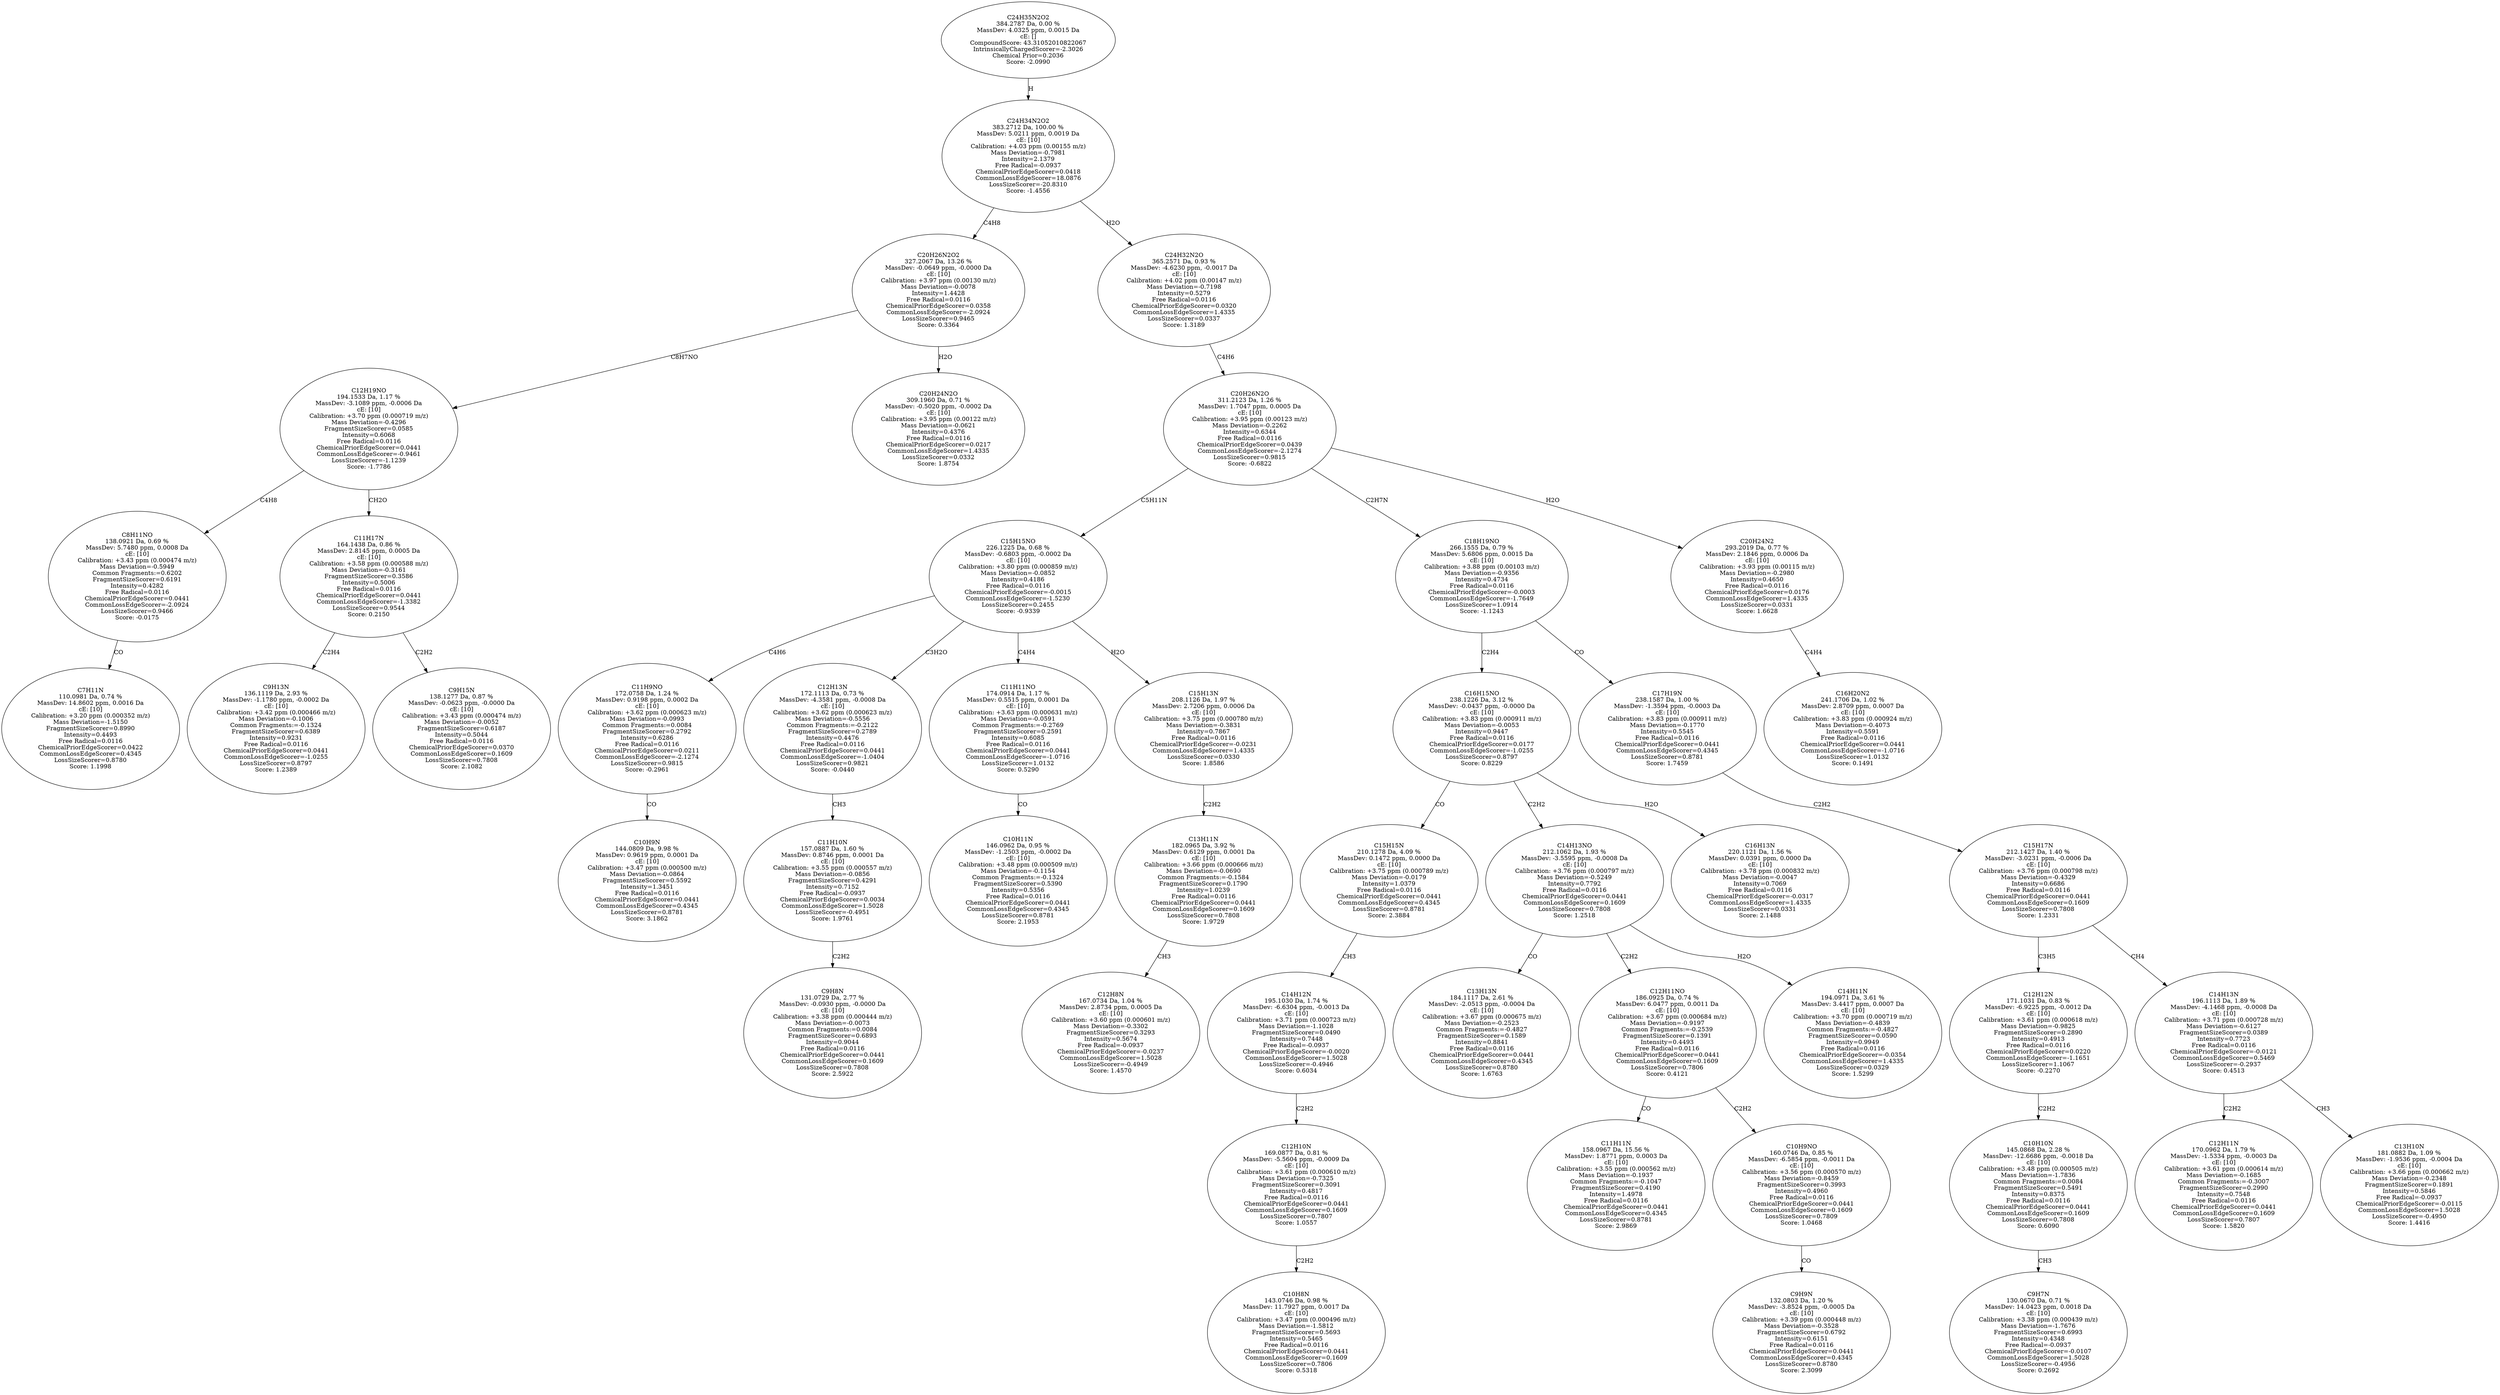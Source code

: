 strict digraph {
v1 [label="C7H11N\n110.0981 Da, 0.74 %\nMassDev: 14.8602 ppm, 0.0016 Da\ncE: [10]\nCalibration: +3.20 ppm (0.000352 m/z)\nMass Deviation=-1.5150\nFragmentSizeScorer=0.8990\nIntensity=0.4493\nFree Radical=0.0116\nChemicalPriorEdgeScorer=0.0422\nCommonLossEdgeScorer=0.4345\nLossSizeScorer=0.8780\nScore: 1.1998"];
v2 [label="C8H11NO\n138.0921 Da, 0.69 %\nMassDev: 5.7480 ppm, 0.0008 Da\ncE: [10]\nCalibration: +3.43 ppm (0.000474 m/z)\nMass Deviation=-0.5949\nCommon Fragments:=0.6202\nFragmentSizeScorer=0.6191\nIntensity=0.4282\nFree Radical=0.0116\nChemicalPriorEdgeScorer=0.0441\nCommonLossEdgeScorer=-2.0924\nLossSizeScorer=0.9466\nScore: -0.0175"];
v3 [label="C9H13N\n136.1119 Da, 2.93 %\nMassDev: -1.1780 ppm, -0.0002 Da\ncE: [10]\nCalibration: +3.42 ppm (0.000466 m/z)\nMass Deviation=-0.1006\nCommon Fragments:=-0.1324\nFragmentSizeScorer=0.6389\nIntensity=0.9231\nFree Radical=0.0116\nChemicalPriorEdgeScorer=0.0441\nCommonLossEdgeScorer=-1.0255\nLossSizeScorer=0.8797\nScore: 1.2389"];
v4 [label="C9H15N\n138.1277 Da, 0.87 %\nMassDev: -0.0623 ppm, -0.0000 Da\ncE: [10]\nCalibration: +3.43 ppm (0.000474 m/z)\nMass Deviation=-0.0052\nFragmentSizeScorer=0.6187\nIntensity=0.5044\nFree Radical=0.0116\nChemicalPriorEdgeScorer=0.0370\nCommonLossEdgeScorer=0.1609\nLossSizeScorer=0.7808\nScore: 2.1082"];
v5 [label="C11H17N\n164.1438 Da, 0.86 %\nMassDev: 2.8145 ppm, 0.0005 Da\ncE: [10]\nCalibration: +3.58 ppm (0.000588 m/z)\nMass Deviation=-0.3161\nFragmentSizeScorer=0.3586\nIntensity=0.5006\nFree Radical=0.0116\nChemicalPriorEdgeScorer=0.0441\nCommonLossEdgeScorer=-1.3382\nLossSizeScorer=0.9544\nScore: 0.2150"];
v6 [label="C12H19NO\n194.1533 Da, 1.17 %\nMassDev: -3.1089 ppm, -0.0006 Da\ncE: [10]\nCalibration: +3.70 ppm (0.000719 m/z)\nMass Deviation=-0.4296\nFragmentSizeScorer=0.0585\nIntensity=0.6068\nFree Radical=0.0116\nChemicalPriorEdgeScorer=0.0441\nCommonLossEdgeScorer=-0.9461\nLossSizeScorer=-1.1239\nScore: -1.7786"];
v7 [label="C20H24N2O\n309.1960 Da, 0.71 %\nMassDev: -0.5020 ppm, -0.0002 Da\ncE: [10]\nCalibration: +3.95 ppm (0.00122 m/z)\nMass Deviation=-0.0621\nIntensity=0.4376\nFree Radical=0.0116\nChemicalPriorEdgeScorer=0.0217\nCommonLossEdgeScorer=1.4335\nLossSizeScorer=0.0332\nScore: 1.8754"];
v8 [label="C20H26N2O2\n327.2067 Da, 13.26 %\nMassDev: -0.0649 ppm, -0.0000 Da\ncE: [10]\nCalibration: +3.97 ppm (0.00130 m/z)\nMass Deviation=-0.0078\nIntensity=1.4428\nFree Radical=0.0116\nChemicalPriorEdgeScorer=0.0358\nCommonLossEdgeScorer=-2.0924\nLossSizeScorer=0.9465\nScore: 0.3364"];
v9 [label="C10H9N\n144.0809 Da, 9.98 %\nMassDev: 0.9619 ppm, 0.0001 Da\ncE: [10]\nCalibration: +3.47 ppm (0.000500 m/z)\nMass Deviation=-0.0864\nFragmentSizeScorer=0.5592\nIntensity=1.3451\nFree Radical=0.0116\nChemicalPriorEdgeScorer=0.0441\nCommonLossEdgeScorer=0.4345\nLossSizeScorer=0.8781\nScore: 3.1862"];
v10 [label="C11H9NO\n172.0758 Da, 1.24 %\nMassDev: 0.9198 ppm, 0.0002 Da\ncE: [10]\nCalibration: +3.62 ppm (0.000623 m/z)\nMass Deviation=-0.0993\nCommon Fragments:=0.0084\nFragmentSizeScorer=0.2792\nIntensity=0.6286\nFree Radical=0.0116\nChemicalPriorEdgeScorer=0.0211\nCommonLossEdgeScorer=-2.1274\nLossSizeScorer=0.9815\nScore: -0.2961"];
v11 [label="C9H8N\n131.0729 Da, 2.77 %\nMassDev: -0.0930 ppm, -0.0000 Da\ncE: [10]\nCalibration: +3.38 ppm (0.000444 m/z)\nMass Deviation=-0.0073\nCommon Fragments:=0.0084\nFragmentSizeScorer=0.6893\nIntensity=0.9044\nFree Radical=0.0116\nChemicalPriorEdgeScorer=0.0441\nCommonLossEdgeScorer=0.1609\nLossSizeScorer=0.7808\nScore: 2.5922"];
v12 [label="C11H10N\n157.0887 Da, 1.60 %\nMassDev: 0.8746 ppm, 0.0001 Da\ncE: [10]\nCalibration: +3.55 ppm (0.000557 m/z)\nMass Deviation=-0.0856\nFragmentSizeScorer=0.4291\nIntensity=0.7152\nFree Radical=-0.0937\nChemicalPriorEdgeScorer=0.0034\nCommonLossEdgeScorer=1.5028\nLossSizeScorer=-0.4951\nScore: 1.9761"];
v13 [label="C12H13N\n172.1113 Da, 0.73 %\nMassDev: -4.3581 ppm, -0.0008 Da\ncE: [10]\nCalibration: +3.62 ppm (0.000623 m/z)\nMass Deviation=-0.5556\nCommon Fragments:=-0.2122\nFragmentSizeScorer=0.2789\nIntensity=0.4476\nFree Radical=0.0116\nChemicalPriorEdgeScorer=0.0441\nCommonLossEdgeScorer=-1.0404\nLossSizeScorer=0.9821\nScore: -0.0440"];
v14 [label="C10H11N\n146.0962 Da, 0.95 %\nMassDev: -1.2503 ppm, -0.0002 Da\ncE: [10]\nCalibration: +3.48 ppm (0.000509 m/z)\nMass Deviation=-0.1154\nCommon Fragments:=-0.1324\nFragmentSizeScorer=0.5390\nIntensity=0.5356\nFree Radical=0.0116\nChemicalPriorEdgeScorer=0.0441\nCommonLossEdgeScorer=0.4345\nLossSizeScorer=0.8781\nScore: 2.1953"];
v15 [label="C11H11NO\n174.0914 Da, 1.17 %\nMassDev: 0.5515 ppm, 0.0001 Da\ncE: [10]\nCalibration: +3.63 ppm (0.000631 m/z)\nMass Deviation=-0.0591\nCommon Fragments:=-0.2769\nFragmentSizeScorer=0.2591\nIntensity=0.6085\nFree Radical=0.0116\nChemicalPriorEdgeScorer=0.0441\nCommonLossEdgeScorer=-1.0716\nLossSizeScorer=1.0132\nScore: 0.5290"];
v16 [label="C12H8N\n167.0734 Da, 1.04 %\nMassDev: 2.8734 ppm, 0.0005 Da\ncE: [10]\nCalibration: +3.60 ppm (0.000601 m/z)\nMass Deviation=-0.3302\nFragmentSizeScorer=0.3293\nIntensity=0.5674\nFree Radical=-0.0937\nChemicalPriorEdgeScorer=-0.0237\nCommonLossEdgeScorer=1.5028\nLossSizeScorer=-0.4949\nScore: 1.4570"];
v17 [label="C13H11N\n182.0965 Da, 3.92 %\nMassDev: 0.6129 ppm, 0.0001 Da\ncE: [10]\nCalibration: +3.66 ppm (0.000666 m/z)\nMass Deviation=-0.0690\nCommon Fragments:=-0.1584\nFragmentSizeScorer=0.1790\nIntensity=1.0239\nFree Radical=0.0116\nChemicalPriorEdgeScorer=0.0441\nCommonLossEdgeScorer=0.1609\nLossSizeScorer=0.7808\nScore: 1.9729"];
v18 [label="C15H13N\n208.1126 Da, 1.97 %\nMassDev: 2.7206 ppm, 0.0006 Da\ncE: [10]\nCalibration: +3.75 ppm (0.000780 m/z)\nMass Deviation=-0.3831\nIntensity=0.7867\nFree Radical=0.0116\nChemicalPriorEdgeScorer=-0.0231\nCommonLossEdgeScorer=1.4335\nLossSizeScorer=0.0330\nScore: 1.8586"];
v19 [label="C15H15NO\n226.1225 Da, 0.68 %\nMassDev: -0.6803 ppm, -0.0002 Da\ncE: [10]\nCalibration: +3.80 ppm (0.000859 m/z)\nMass Deviation=-0.0852\nIntensity=0.4186\nFree Radical=0.0116\nChemicalPriorEdgeScorer=-0.0015\nCommonLossEdgeScorer=-1.5230\nLossSizeScorer=0.2455\nScore: -0.9339"];
v20 [label="C10H8N\n143.0746 Da, 0.98 %\nMassDev: 11.7927 ppm, 0.0017 Da\ncE: [10]\nCalibration: +3.47 ppm (0.000496 m/z)\nMass Deviation=-1.5812\nFragmentSizeScorer=0.5693\nIntensity=0.5465\nFree Radical=0.0116\nChemicalPriorEdgeScorer=0.0441\nCommonLossEdgeScorer=0.1609\nLossSizeScorer=0.7806\nScore: 0.5318"];
v21 [label="C12H10N\n169.0877 Da, 0.81 %\nMassDev: -5.5604 ppm, -0.0009 Da\ncE: [10]\nCalibration: +3.61 ppm (0.000610 m/z)\nMass Deviation=-0.7325\nFragmentSizeScorer=0.3091\nIntensity=0.4817\nFree Radical=0.0116\nChemicalPriorEdgeScorer=0.0441\nCommonLossEdgeScorer=0.1609\nLossSizeScorer=0.7807\nScore: 1.0557"];
v22 [label="C14H12N\n195.1030 Da, 1.74 %\nMassDev: -6.6304 ppm, -0.0013 Da\ncE: [10]\nCalibration: +3.71 ppm (0.000723 m/z)\nMass Deviation=-1.1028\nFragmentSizeScorer=0.0490\nIntensity=0.7448\nFree Radical=-0.0937\nChemicalPriorEdgeScorer=-0.0020\nCommonLossEdgeScorer=1.5028\nLossSizeScorer=-0.4946\nScore: 0.6034"];
v23 [label="C15H15N\n210.1278 Da, 4.09 %\nMassDev: 0.1472 ppm, 0.0000 Da\ncE: [10]\nCalibration: +3.75 ppm (0.000789 m/z)\nMass Deviation=-0.0179\nIntensity=1.0379\nFree Radical=0.0116\nChemicalPriorEdgeScorer=0.0441\nCommonLossEdgeScorer=0.4345\nLossSizeScorer=0.8781\nScore: 2.3884"];
v24 [label="C13H13N\n184.1117 Da, 2.61 %\nMassDev: -2.0513 ppm, -0.0004 Da\ncE: [10]\nCalibration: +3.67 ppm (0.000675 m/z)\nMass Deviation=-0.2523\nCommon Fragments:=-0.4827\nFragmentSizeScorer=0.1589\nIntensity=0.8841\nFree Radical=0.0116\nChemicalPriorEdgeScorer=0.0441\nCommonLossEdgeScorer=0.4345\nLossSizeScorer=0.8780\nScore: 1.6763"];
v25 [label="C11H11N\n158.0967 Da, 15.56 %\nMassDev: 1.8771 ppm, 0.0003 Da\ncE: [10]\nCalibration: +3.55 ppm (0.000562 m/z)\nMass Deviation=-0.1937\nCommon Fragments:=-0.1047\nFragmentSizeScorer=0.4190\nIntensity=1.4978\nFree Radical=0.0116\nChemicalPriorEdgeScorer=0.0441\nCommonLossEdgeScorer=0.4345\nLossSizeScorer=0.8781\nScore: 2.9869"];
v26 [label="C9H9N\n132.0803 Da, 1.20 %\nMassDev: -3.8524 ppm, -0.0005 Da\ncE: [10]\nCalibration: +3.39 ppm (0.000448 m/z)\nMass Deviation=-0.3528\nFragmentSizeScorer=0.6792\nIntensity=0.6151\nFree Radical=0.0116\nChemicalPriorEdgeScorer=0.0441\nCommonLossEdgeScorer=0.4345\nLossSizeScorer=0.8780\nScore: 2.3099"];
v27 [label="C10H9NO\n160.0746 Da, 0.85 %\nMassDev: -6.5854 ppm, -0.0011 Da\ncE: [10]\nCalibration: +3.56 ppm (0.000570 m/z)\nMass Deviation=-0.8459\nFragmentSizeScorer=0.3993\nIntensity=0.4960\nFree Radical=0.0116\nChemicalPriorEdgeScorer=0.0441\nCommonLossEdgeScorer=0.1609\nLossSizeScorer=0.7809\nScore: 1.0468"];
v28 [label="C12H11NO\n186.0925 Da, 0.74 %\nMassDev: 6.0477 ppm, 0.0011 Da\ncE: [10]\nCalibration: +3.67 ppm (0.000684 m/z)\nMass Deviation=-0.9197\nCommon Fragments:=-0.2539\nFragmentSizeScorer=0.1391\nIntensity=0.4493\nFree Radical=0.0116\nChemicalPriorEdgeScorer=0.0441\nCommonLossEdgeScorer=0.1609\nLossSizeScorer=0.7806\nScore: 0.4121"];
v29 [label="C14H11N\n194.0971 Da, 3.61 %\nMassDev: 3.4417 ppm, 0.0007 Da\ncE: [10]\nCalibration: +3.70 ppm (0.000719 m/z)\nMass Deviation=-0.4839\nCommon Fragments:=-0.4827\nFragmentSizeScorer=0.0590\nIntensity=0.9949\nFree Radical=0.0116\nChemicalPriorEdgeScorer=-0.0354\nCommonLossEdgeScorer=1.4335\nLossSizeScorer=0.0329\nScore: 1.5299"];
v30 [label="C14H13NO\n212.1062 Da, 1.93 %\nMassDev: -3.5595 ppm, -0.0008 Da\ncE: [10]\nCalibration: +3.76 ppm (0.000797 m/z)\nMass Deviation=-0.5249\nIntensity=0.7792\nFree Radical=0.0116\nChemicalPriorEdgeScorer=0.0441\nCommonLossEdgeScorer=0.1609\nLossSizeScorer=0.7808\nScore: 1.2518"];
v31 [label="C16H13N\n220.1121 Da, 1.56 %\nMassDev: 0.0391 ppm, 0.0000 Da\ncE: [10]\nCalibration: +3.78 ppm (0.000832 m/z)\nMass Deviation=-0.0047\nIntensity=0.7069\nFree Radical=0.0116\nChemicalPriorEdgeScorer=-0.0317\nCommonLossEdgeScorer=1.4335\nLossSizeScorer=0.0331\nScore: 2.1488"];
v32 [label="C16H15NO\n238.1226 Da, 3.12 %\nMassDev: -0.0437 ppm, -0.0000 Da\ncE: [10]\nCalibration: +3.83 ppm (0.000911 m/z)\nMass Deviation=-0.0053\nIntensity=0.9447\nFree Radical=0.0116\nChemicalPriorEdgeScorer=0.0177\nCommonLossEdgeScorer=-1.0255\nLossSizeScorer=0.8797\nScore: 0.8229"];
v33 [label="C9H7N\n130.0670 Da, 0.71 %\nMassDev: 14.0423 ppm, 0.0018 Da\ncE: [10]\nCalibration: +3.38 ppm (0.000439 m/z)\nMass Deviation=-1.7676\nFragmentSizeScorer=0.6993\nIntensity=0.4348\nFree Radical=-0.0937\nChemicalPriorEdgeScorer=-0.0107\nCommonLossEdgeScorer=1.5028\nLossSizeScorer=-0.4956\nScore: 0.2692"];
v34 [label="C10H10N\n145.0868 Da, 2.28 %\nMassDev: -12.6686 ppm, -0.0018 Da\ncE: [10]\nCalibration: +3.48 ppm (0.000505 m/z)\nMass Deviation=-1.7836\nCommon Fragments:=0.0084\nFragmentSizeScorer=0.5491\nIntensity=0.8375\nFree Radical=0.0116\nChemicalPriorEdgeScorer=0.0441\nCommonLossEdgeScorer=0.1609\nLossSizeScorer=0.7808\nScore: 0.6090"];
v35 [label="C12H12N\n171.1031 Da, 0.83 %\nMassDev: -6.9225 ppm, -0.0012 Da\ncE: [10]\nCalibration: +3.61 ppm (0.000618 m/z)\nMass Deviation=-0.9825\nFragmentSizeScorer=0.2890\nIntensity=0.4913\nFree Radical=0.0116\nChemicalPriorEdgeScorer=0.0220\nCommonLossEdgeScorer=-1.1651\nLossSizeScorer=1.1067\nScore: -0.2270"];
v36 [label="C12H11N\n170.0962 Da, 1.79 %\nMassDev: -1.5334 ppm, -0.0003 Da\ncE: [10]\nCalibration: +3.61 ppm (0.000614 m/z)\nMass Deviation=-0.1685\nCommon Fragments:=-0.3007\nFragmentSizeScorer=0.2990\nIntensity=0.7548\nFree Radical=0.0116\nChemicalPriorEdgeScorer=0.0441\nCommonLossEdgeScorer=0.1609\nLossSizeScorer=0.7807\nScore: 1.5820"];
v37 [label="C13H10N\n181.0882 Da, 1.09 %\nMassDev: -1.9536 ppm, -0.0004 Da\ncE: [10]\nCalibration: +3.66 ppm (0.000662 m/z)\nMass Deviation=-0.2348\nFragmentSizeScorer=0.1891\nIntensity=0.5846\nFree Radical=-0.0937\nChemicalPriorEdgeScorer=-0.0115\nCommonLossEdgeScorer=1.5028\nLossSizeScorer=-0.4950\nScore: 1.4416"];
v38 [label="C14H13N\n196.1113 Da, 1.89 %\nMassDev: -4.1468 ppm, -0.0008 Da\ncE: [10]\nCalibration: +3.71 ppm (0.000728 m/z)\nMass Deviation=-0.6127\nFragmentSizeScorer=0.0389\nIntensity=0.7723\nFree Radical=0.0116\nChemicalPriorEdgeScorer=-0.0121\nCommonLossEdgeScorer=0.5469\nLossSizeScorer=-0.2937\nScore: 0.4513"];
v39 [label="C15H17N\n212.1427 Da, 1.40 %\nMassDev: -3.0231 ppm, -0.0006 Da\ncE: [10]\nCalibration: +3.76 ppm (0.000798 m/z)\nMass Deviation=-0.4329\nIntensity=0.6686\nFree Radical=0.0116\nChemicalPriorEdgeScorer=0.0441\nCommonLossEdgeScorer=0.1609\nLossSizeScorer=0.7808\nScore: 1.2331"];
v40 [label="C17H19N\n238.1587 Da, 1.00 %\nMassDev: -1.3594 ppm, -0.0003 Da\ncE: [10]\nCalibration: +3.83 ppm (0.000911 m/z)\nMass Deviation=-0.1770\nIntensity=0.5545\nFree Radical=0.0116\nChemicalPriorEdgeScorer=0.0441\nCommonLossEdgeScorer=0.4345\nLossSizeScorer=0.8781\nScore: 1.7459"];
v41 [label="C18H19NO\n266.1555 Da, 0.79 %\nMassDev: 5.6806 ppm, 0.0015 Da\ncE: [10]\nCalibration: +3.88 ppm (0.00103 m/z)\nMass Deviation=-0.9356\nIntensity=0.4734\nFree Radical=0.0116\nChemicalPriorEdgeScorer=-0.0003\nCommonLossEdgeScorer=-1.7649\nLossSizeScorer=1.0914\nScore: -1.1243"];
v42 [label="C16H20N2\n241.1706 Da, 1.02 %\nMassDev: 2.8709 ppm, 0.0007 Da\ncE: [10]\nCalibration: +3.83 ppm (0.000924 m/z)\nMass Deviation=-0.4073\nIntensity=0.5591\nFree Radical=0.0116\nChemicalPriorEdgeScorer=0.0441\nCommonLossEdgeScorer=-1.0716\nLossSizeScorer=1.0132\nScore: 0.1491"];
v43 [label="C20H24N2\n293.2019 Da, 0.77 %\nMassDev: 2.1846 ppm, 0.0006 Da\ncE: [10]\nCalibration: +3.93 ppm (0.00115 m/z)\nMass Deviation=-0.2980\nIntensity=0.4650\nFree Radical=0.0116\nChemicalPriorEdgeScorer=0.0176\nCommonLossEdgeScorer=1.4335\nLossSizeScorer=0.0331\nScore: 1.6628"];
v44 [label="C20H26N2O\n311.2123 Da, 1.26 %\nMassDev: 1.7047 ppm, 0.0005 Da\ncE: [10]\nCalibration: +3.95 ppm (0.00123 m/z)\nMass Deviation=-0.2262\nIntensity=0.6344\nFree Radical=0.0116\nChemicalPriorEdgeScorer=0.0439\nCommonLossEdgeScorer=-2.1274\nLossSizeScorer=0.9815\nScore: -0.6822"];
v45 [label="C24H32N2O\n365.2571 Da, 0.93 %\nMassDev: -4.6230 ppm, -0.0017 Da\ncE: [10]\nCalibration: +4.02 ppm (0.00147 m/z)\nMass Deviation=-0.7198\nIntensity=0.5279\nFree Radical=0.0116\nChemicalPriorEdgeScorer=0.0320\nCommonLossEdgeScorer=1.4335\nLossSizeScorer=0.0337\nScore: 1.3189"];
v46 [label="C24H34N2O2\n383.2712 Da, 100.00 %\nMassDev: 5.0211 ppm, 0.0019 Da\ncE: [10]\nCalibration: +4.03 ppm (0.00155 m/z)\nMass Deviation=-0.7981\nIntensity=2.1379\nFree Radical=-0.0937\nChemicalPriorEdgeScorer=0.0418\nCommonLossEdgeScorer=18.0876\nLossSizeScorer=-20.8310\nScore: -1.4556"];
v47 [label="C24H35N2O2\n384.2787 Da, 0.00 %\nMassDev: 4.0325 ppm, 0.0015 Da\ncE: []\nCompoundScore: 43.31052010822067\nIntrinsicallyChargedScorer=-2.3026\nChemical Prior=0.2036\nScore: -2.0990"];
v2 -> v1 [label="CO"];
v6 -> v2 [label="C4H8"];
v5 -> v3 [label="C2H4"];
v5 -> v4 [label="C2H2"];
v6 -> v5 [label="CH2O"];
v8 -> v6 [label="C8H7NO"];
v8 -> v7 [label="H2O"];
v46 -> v8 [label="C4H8"];
v10 -> v9 [label="CO"];
v19 -> v10 [label="C4H6"];
v12 -> v11 [label="C2H2"];
v13 -> v12 [label="CH3"];
v19 -> v13 [label="C3H2O"];
v15 -> v14 [label="CO"];
v19 -> v15 [label="C4H4"];
v17 -> v16 [label="CH3"];
v18 -> v17 [label="C2H2"];
v19 -> v18 [label="H2O"];
v44 -> v19 [label="C5H11N"];
v21 -> v20 [label="C2H2"];
v22 -> v21 [label="C2H2"];
v23 -> v22 [label="CH3"];
v32 -> v23 [label="CO"];
v30 -> v24 [label="CO"];
v28 -> v25 [label="CO"];
v27 -> v26 [label="CO"];
v28 -> v27 [label="C2H2"];
v30 -> v28 [label="C2H2"];
v30 -> v29 [label="H2O"];
v32 -> v30 [label="C2H2"];
v32 -> v31 [label="H2O"];
v41 -> v32 [label="C2H4"];
v34 -> v33 [label="CH3"];
v35 -> v34 [label="C2H2"];
v39 -> v35 [label="C3H5"];
v38 -> v36 [label="C2H2"];
v38 -> v37 [label="CH3"];
v39 -> v38 [label="CH4"];
v40 -> v39 [label="C2H2"];
v41 -> v40 [label="CO"];
v44 -> v41 [label="C2H7N"];
v43 -> v42 [label="C4H4"];
v44 -> v43 [label="H2O"];
v45 -> v44 [label="C4H6"];
v46 -> v45 [label="H2O"];
v47 -> v46 [label="H"];
}